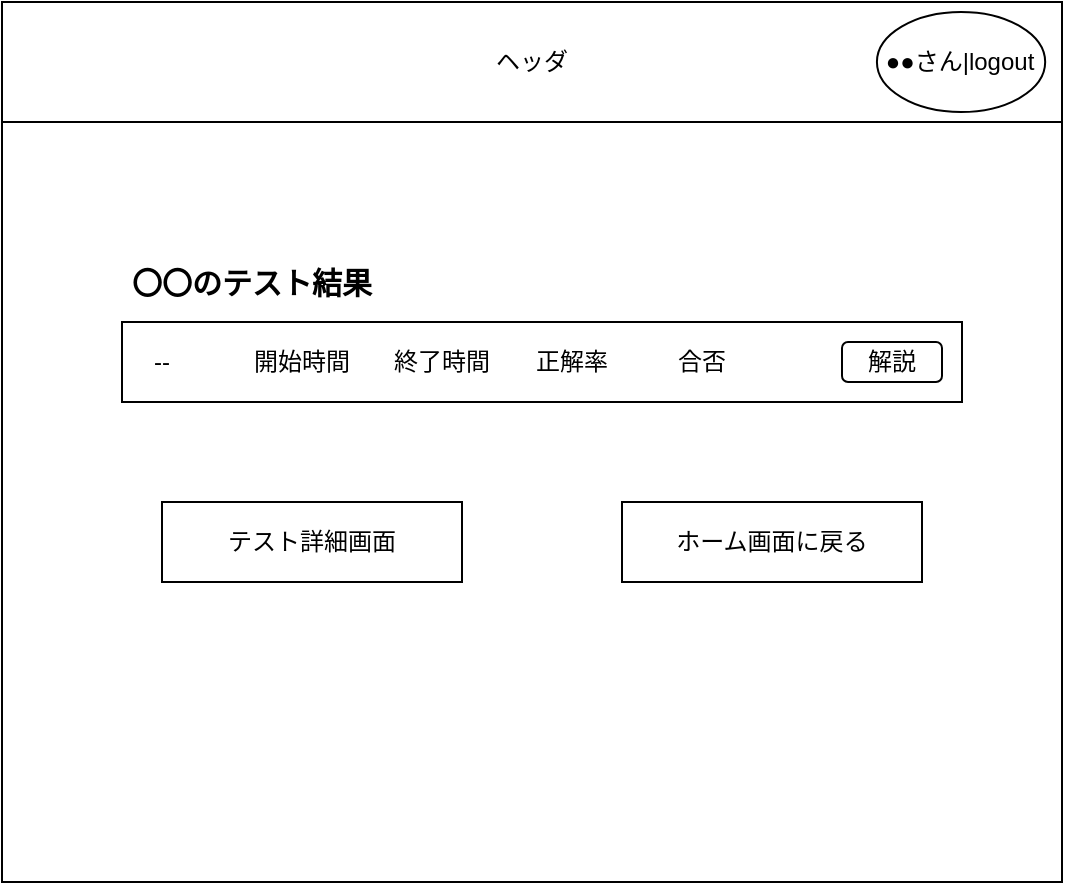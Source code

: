 <mxfile version="14.7.6" type="device"><diagram id="gdnpW9DnttdO5BJbr3VI" name="ページ1"><mxGraphModel dx="868" dy="450" grid="1" gridSize="10" guides="1" tooltips="1" connect="1" arrows="1" fold="1" page="1" pageScale="1" pageWidth="827" pageHeight="1169" math="0" shadow="0"><root><mxCell id="0"/><mxCell id="1" parent="0"/><mxCell id="4" value="" style="rounded=0;whiteSpace=wrap;html=1;" parent="1" vertex="1"><mxGeometry x="160" y="180" width="530" height="380" as="geometry"/></mxCell><mxCell id="6" value="テスト詳細画面" style="rounded=0;whiteSpace=wrap;html=1;" parent="1" vertex="1"><mxGeometry x="240" y="370" width="150" height="40" as="geometry"/></mxCell><mxCell id="7" value="&lt;font style=&quot;vertical-align: inherit&quot;&gt;&lt;font style=&quot;vertical-align: inherit&quot;&gt;&lt;font style=&quot;vertical-align: inherit&quot;&gt;&lt;font style=&quot;vertical-align: inherit&quot;&gt;ホーム画面に戻る&lt;/font&gt;&lt;/font&gt;&lt;/font&gt;&lt;/font&gt;" style="rounded=0;whiteSpace=wrap;html=1;" parent="1" vertex="1"><mxGeometry x="470" y="370" width="150" height="40" as="geometry"/></mxCell><mxCell id="lmeDsVFvOZGpMwDitpRE-19" value="" style="group" parent="1" vertex="1" connectable="0"><mxGeometry x="160" y="120" width="530" height="60" as="geometry"/></mxCell><mxCell id="lmeDsVFvOZGpMwDitpRE-24" value="" style="group" parent="lmeDsVFvOZGpMwDitpRE-19" vertex="1" connectable="0"><mxGeometry width="530" height="60" as="geometry"/></mxCell><mxCell id="lmeDsVFvOZGpMwDitpRE-25" value="" style="group" parent="lmeDsVFvOZGpMwDitpRE-24" vertex="1" connectable="0"><mxGeometry width="530" height="60" as="geometry"/></mxCell><mxCell id="lmeDsVFvOZGpMwDitpRE-26" value="" style="group" parent="lmeDsVFvOZGpMwDitpRE-25" vertex="1" connectable="0"><mxGeometry width="530" height="60" as="geometry"/></mxCell><mxCell id="lmeDsVFvOZGpMwDitpRE-20" value="ヘッダ" style="rounded=0;whiteSpace=wrap;html=1;" parent="lmeDsVFvOZGpMwDitpRE-26" vertex="1"><mxGeometry width="530" height="60" as="geometry"/></mxCell><mxCell id="lmeDsVFvOZGpMwDitpRE-21" value="●●さん|logout" style="ellipse;whiteSpace=wrap;html=1;fontSize=12;" parent="lmeDsVFvOZGpMwDitpRE-26" vertex="1"><mxGeometry x="437.46" y="5" width="84.127" height="50" as="geometry"/></mxCell><mxCell id="lmeDsVFvOZGpMwDitpRE-22" value="" style="group" parent="1" vertex="1" connectable="0"><mxGeometry x="210" y="280" width="430" height="40" as="geometry"/></mxCell><mxCell id="5" value="" style="rounded=0;whiteSpace=wrap;html=1;" parent="lmeDsVFvOZGpMwDitpRE-22" vertex="1"><mxGeometry x="10" width="420" height="40" as="geometry"/></mxCell><mxCell id="11" value="開始時間" style="text;html=1;strokeColor=none;fillColor=none;align=center;verticalAlign=middle;whiteSpace=wrap;rounded=0;" parent="lmeDsVFvOZGpMwDitpRE-22" vertex="1"><mxGeometry x="70" y="10" width="60" height="20" as="geometry"/></mxCell><mxCell id="12" value="終了時間" style="text;html=1;strokeColor=none;fillColor=none;align=center;verticalAlign=middle;whiteSpace=wrap;rounded=0;" parent="lmeDsVFvOZGpMwDitpRE-22" vertex="1"><mxGeometry x="140" y="10" width="60" height="20" as="geometry"/></mxCell><mxCell id="13" value="正解率" style="text;html=1;strokeColor=none;fillColor=none;align=center;verticalAlign=middle;whiteSpace=wrap;rounded=0;" parent="lmeDsVFvOZGpMwDitpRE-22" vertex="1"><mxGeometry x="205" y="10" width="60" height="20" as="geometry"/></mxCell><mxCell id="14" value="合否" style="text;html=1;strokeColor=none;fillColor=none;align=center;verticalAlign=middle;whiteSpace=wrap;rounded=0;" parent="lmeDsVFvOZGpMwDitpRE-22" vertex="1"><mxGeometry x="270" y="10" width="60" height="20" as="geometry"/></mxCell><mxCell id="17" value="--" style="text;html=1;strokeColor=none;fillColor=none;align=center;verticalAlign=middle;whiteSpace=wrap;rounded=0;" parent="lmeDsVFvOZGpMwDitpRE-22" vertex="1"><mxGeometry y="10" width="60" height="20" as="geometry"/></mxCell><mxCell id="18" value="解説" style="rounded=1;whiteSpace=wrap;html=1;" parent="lmeDsVFvOZGpMwDitpRE-22" vertex="1"><mxGeometry x="370" y="10" width="50" height="20" as="geometry"/></mxCell><mxCell id="lmeDsVFvOZGpMwDitpRE-23" value="&lt;b&gt;&lt;font style=&quot;font-size: 15px&quot;&gt;〇〇のテスト結果&lt;/font&gt;&lt;/b&gt;" style="text;html=1;strokeColor=none;fillColor=none;align=center;verticalAlign=middle;whiteSpace=wrap;rounded=0;" parent="1" vertex="1"><mxGeometry x="220" y="250" width="130" height="20" as="geometry"/></mxCell></root></mxGraphModel></diagram></mxfile>